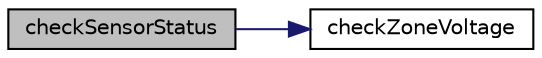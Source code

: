 digraph "checkSensorStatus"
{
  edge [fontname="Helvetica",fontsize="10",labelfontname="Helvetica",labelfontsize="10"];
  node [fontname="Helvetica",fontsize="10",shape=record];
  rankdir="LR";
  Node0 [label="checkSensorStatus",height=0.2,width=0.4,color="black", fillcolor="grey75", style="filled", fontcolor="black"];
  Node0 -> Node1 [color="midnightblue",fontsize="10",style="solid",fontname="Helvetica"];
  Node1 [label="checkZoneVoltage",height=0.2,width=0.4,color="black", fillcolor="white", style="filled",URL="$sketch__alarme_8cpp.html#a48645a32011d0f0e284dd5e6cb2da5c9",tooltip="Função para verificar Voltagem na Zona do Alarme. "];
}
